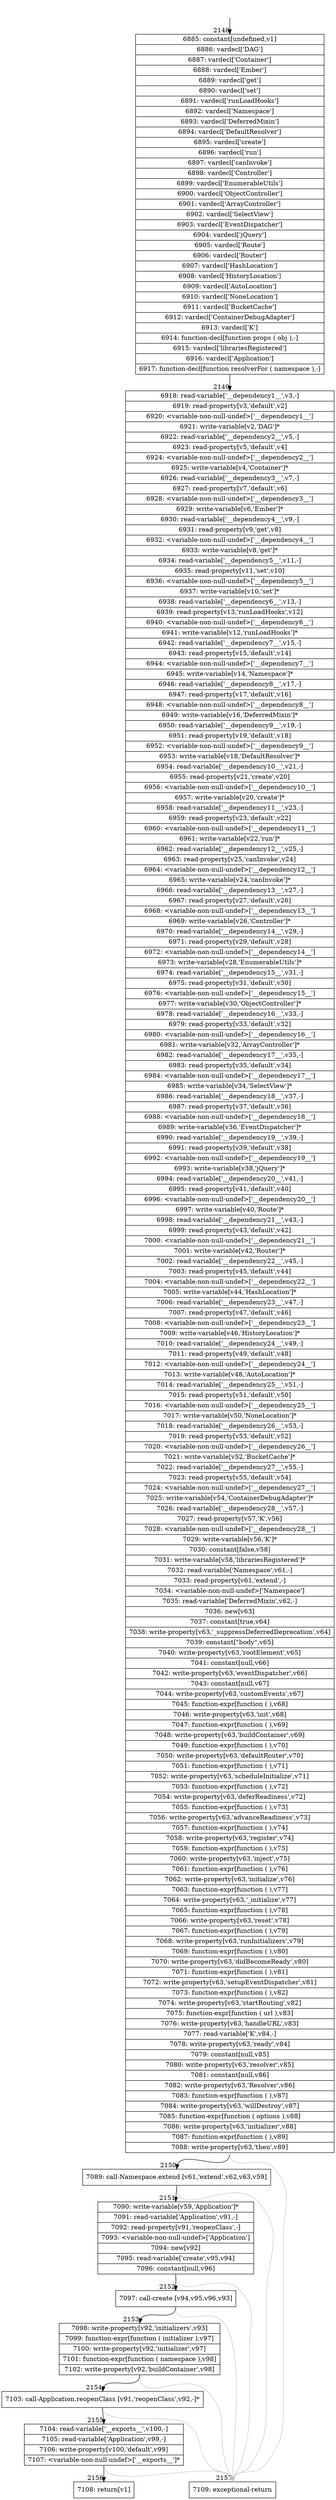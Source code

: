 digraph {
rankdir="TD"
BB_entry134[shape=none,label=""];
BB_entry134 -> BB2148 [tailport=s, headport=n, headlabel="    2148"]
BB2148 [shape=record label="{6885: constant[undefined,v1]|6886: vardecl['DAG']|6887: vardecl['Container']|6888: vardecl['Ember']|6889: vardecl['get']|6890: vardecl['set']|6891: vardecl['runLoadHooks']|6892: vardecl['Namespace']|6893: vardecl['DeferredMixin']|6894: vardecl['DefaultResolver']|6895: vardecl['create']|6896: vardecl['run']|6897: vardecl['canInvoke']|6898: vardecl['Controller']|6899: vardecl['EnumerableUtils']|6900: vardecl['ObjectController']|6901: vardecl['ArrayController']|6902: vardecl['SelectView']|6903: vardecl['EventDispatcher']|6904: vardecl['jQuery']|6905: vardecl['Route']|6906: vardecl['Router']|6907: vardecl['HashLocation']|6908: vardecl['HistoryLocation']|6909: vardecl['AutoLocation']|6910: vardecl['NoneLocation']|6911: vardecl['BucketCache']|6912: vardecl['ContainerDebugAdapter']|6913: vardecl['K']|6914: function-decl[function props ( obj ),-]|6915: vardecl['librariesRegistered']|6916: vardecl['Application']|6917: function-decl[function resolverFor ( namespace ),-]}" ] 
BB2148 -> BB2149 [tailport=s, headport=n, headlabel="      2149"]
BB2149 [shape=record label="{6918: read-variable['__dependency1__',v3,-]|6919: read-property[v3,'default',v2]|6920: \<variable-non-null-undef\>['__dependency1__']|6921: write-variable[v2,'DAG']*|6922: read-variable['__dependency2__',v5,-]|6923: read-property[v5,'default',v4]|6924: \<variable-non-null-undef\>['__dependency2__']|6925: write-variable[v4,'Container']*|6926: read-variable['__dependency3__',v7,-]|6927: read-property[v7,'default',v6]|6928: \<variable-non-null-undef\>['__dependency3__']|6929: write-variable[v6,'Ember']*|6930: read-variable['__dependency4__',v9,-]|6931: read-property[v9,'get',v8]|6932: \<variable-non-null-undef\>['__dependency4__']|6933: write-variable[v8,'get']*|6934: read-variable['__dependency5__',v11,-]|6935: read-property[v11,'set',v10]|6936: \<variable-non-null-undef\>['__dependency5__']|6937: write-variable[v10,'set']*|6938: read-variable['__dependency6__',v13,-]|6939: read-property[v13,'runLoadHooks',v12]|6940: \<variable-non-null-undef\>['__dependency6__']|6941: write-variable[v12,'runLoadHooks']*|6942: read-variable['__dependency7__',v15,-]|6943: read-property[v15,'default',v14]|6944: \<variable-non-null-undef\>['__dependency7__']|6945: write-variable[v14,'Namespace']*|6946: read-variable['__dependency8__',v17,-]|6947: read-property[v17,'default',v16]|6948: \<variable-non-null-undef\>['__dependency8__']|6949: write-variable[v16,'DeferredMixin']*|6950: read-variable['__dependency9__',v19,-]|6951: read-property[v19,'default',v18]|6952: \<variable-non-null-undef\>['__dependency9__']|6953: write-variable[v18,'DefaultResolver']*|6954: read-variable['__dependency10__',v21,-]|6955: read-property[v21,'create',v20]|6956: \<variable-non-null-undef\>['__dependency10__']|6957: write-variable[v20,'create']*|6958: read-variable['__dependency11__',v23,-]|6959: read-property[v23,'default',v22]|6960: \<variable-non-null-undef\>['__dependency11__']|6961: write-variable[v22,'run']*|6962: read-variable['__dependency12__',v25,-]|6963: read-property[v25,'canInvoke',v24]|6964: \<variable-non-null-undef\>['__dependency12__']|6965: write-variable[v24,'canInvoke']*|6966: read-variable['__dependency13__',v27,-]|6967: read-property[v27,'default',v26]|6968: \<variable-non-null-undef\>['__dependency13__']|6969: write-variable[v26,'Controller']*|6970: read-variable['__dependency14__',v29,-]|6971: read-property[v29,'default',v28]|6972: \<variable-non-null-undef\>['__dependency14__']|6973: write-variable[v28,'EnumerableUtils']*|6974: read-variable['__dependency15__',v31,-]|6975: read-property[v31,'default',v30]|6976: \<variable-non-null-undef\>['__dependency15__']|6977: write-variable[v30,'ObjectController']*|6978: read-variable['__dependency16__',v33,-]|6979: read-property[v33,'default',v32]|6980: \<variable-non-null-undef\>['__dependency16__']|6981: write-variable[v32,'ArrayController']*|6982: read-variable['__dependency17__',v35,-]|6983: read-property[v35,'default',v34]|6984: \<variable-non-null-undef\>['__dependency17__']|6985: write-variable[v34,'SelectView']*|6986: read-variable['__dependency18__',v37,-]|6987: read-property[v37,'default',v36]|6988: \<variable-non-null-undef\>['__dependency18__']|6989: write-variable[v36,'EventDispatcher']*|6990: read-variable['__dependency19__',v39,-]|6991: read-property[v39,'default',v38]|6992: \<variable-non-null-undef\>['__dependency19__']|6993: write-variable[v38,'jQuery']*|6994: read-variable['__dependency20__',v41,-]|6995: read-property[v41,'default',v40]|6996: \<variable-non-null-undef\>['__dependency20__']|6997: write-variable[v40,'Route']*|6998: read-variable['__dependency21__',v43,-]|6999: read-property[v43,'default',v42]|7000: \<variable-non-null-undef\>['__dependency21__']|7001: write-variable[v42,'Router']*|7002: read-variable['__dependency22__',v45,-]|7003: read-property[v45,'default',v44]|7004: \<variable-non-null-undef\>['__dependency22__']|7005: write-variable[v44,'HashLocation']*|7006: read-variable['__dependency23__',v47,-]|7007: read-property[v47,'default',v46]|7008: \<variable-non-null-undef\>['__dependency23__']|7009: write-variable[v46,'HistoryLocation']*|7010: read-variable['__dependency24__',v49,-]|7011: read-property[v49,'default',v48]|7012: \<variable-non-null-undef\>['__dependency24__']|7013: write-variable[v48,'AutoLocation']*|7014: read-variable['__dependency25__',v51,-]|7015: read-property[v51,'default',v50]|7016: \<variable-non-null-undef\>['__dependency25__']|7017: write-variable[v50,'NoneLocation']*|7018: read-variable['__dependency26__',v53,-]|7019: read-property[v53,'default',v52]|7020: \<variable-non-null-undef\>['__dependency26__']|7021: write-variable[v52,'BucketCache']*|7022: read-variable['__dependency27__',v55,-]|7023: read-property[v55,'default',v54]|7024: \<variable-non-null-undef\>['__dependency27__']|7025: write-variable[v54,'ContainerDebugAdapter']*|7026: read-variable['__dependency28__',v57,-]|7027: read-property[v57,'K',v56]|7028: \<variable-non-null-undef\>['__dependency28__']|7029: write-variable[v56,'K']*|7030: constant[false,v58]|7031: write-variable[v58,'librariesRegistered']*|7032: read-variable['Namespace',v61,-]|7033: read-property[v61,'extend',-]|7034: \<variable-non-null-undef\>['Namespace']|7035: read-variable['DeferredMixin',v62,-]|7036: new[v63]|7037: constant[true,v64]|7038: write-property[v63,'_suppressDeferredDeprecation',v64]|7039: constant[\"body\",v65]|7040: write-property[v63,'rootElement',v65]|7041: constant[null,v66]|7042: write-property[v63,'eventDispatcher',v66]|7043: constant[null,v67]|7044: write-property[v63,'customEvents',v67]|7045: function-expr[function ( ),v68]|7046: write-property[v63,'init',v68]|7047: function-expr[function ( ),v69]|7048: write-property[v63,'buildContainer',v69]|7049: function-expr[function ( ),v70]|7050: write-property[v63,'defaultRouter',v70]|7051: function-expr[function ( ),v71]|7052: write-property[v63,'scheduleInitialize',v71]|7053: function-expr[function ( ),v72]|7054: write-property[v63,'deferReadiness',v72]|7055: function-expr[function ( ),v73]|7056: write-property[v63,'advanceReadiness',v73]|7057: function-expr[function ( ),v74]|7058: write-property[v63,'register',v74]|7059: function-expr[function ( ),v75]|7060: write-property[v63,'inject',v75]|7061: function-expr[function ( ),v76]|7062: write-property[v63,'initialize',v76]|7063: function-expr[function ( ),v77]|7064: write-property[v63,'_initialize',v77]|7065: function-expr[function ( ),v78]|7066: write-property[v63,'reset',v78]|7067: function-expr[function ( ),v79]|7068: write-property[v63,'runInitializers',v79]|7069: function-expr[function ( ),v80]|7070: write-property[v63,'didBecomeReady',v80]|7071: function-expr[function ( ),v81]|7072: write-property[v63,'setupEventDispatcher',v81]|7073: function-expr[function ( ),v82]|7074: write-property[v63,'startRouting',v82]|7075: function-expr[function ( url ),v83]|7076: write-property[v63,'handleURL',v83]|7077: read-variable['K',v84,-]|7078: write-property[v63,'ready',v84]|7079: constant[null,v85]|7080: write-property[v63,'resolver',v85]|7081: constant[null,v86]|7082: write-property[v63,'Resolver',v86]|7083: function-expr[function ( ),v87]|7084: write-property[v63,'willDestroy',v87]|7085: function-expr[function ( options ),v88]|7086: write-property[v63,'initializer',v88]|7087: function-expr[function ( ),v89]|7088: write-property[v63,'then',v89]}" ] 
BB2149 -> BB2150 [tailport=s, headport=n, headlabel="      2150"]
BB2149 -> BB2157 [tailport=s, headport=n, color=gray, headlabel="      2157"]
BB2150 [shape=record label="{7089: call-Namespace.extend [v61,'extend',v62,v63,v59]}" ] 
BB2150 -> BB2151 [tailport=s, headport=n, headlabel="      2151"]
BB2150 -> BB2157 [tailport=s, headport=n, color=gray]
BB2151 [shape=record label="{7090: write-variable[v59,'Application']*|7091: read-variable['Application',v91,-]|7092: read-property[v91,'reopenClass',-]|7093: \<variable-non-null-undef\>['Application']|7094: new[v92]|7095: read-variable['create',v95,v94]|7096: constant[null,v96]}" ] 
BB2151 -> BB2152 [tailport=s, headport=n, headlabel="      2152"]
BB2151 -> BB2157 [tailport=s, headport=n, color=gray]
BB2152 [shape=record label="{7097: call-create [v94,v95,v96,v93]}" ] 
BB2152 -> BB2153 [tailport=s, headport=n, headlabel="      2153"]
BB2152 -> BB2157 [tailport=s, headport=n, color=gray]
BB2153 [shape=record label="{7098: write-property[v92,'initializers',v93]|7099: function-expr[function ( initializer ),v97]|7100: write-property[v92,'initializer',v97]|7101: function-expr[function ( namespace ),v98]|7102: write-property[v92,'buildContainer',v98]}" ] 
BB2153 -> BB2154 [tailport=s, headport=n, headlabel="      2154"]
BB2153 -> BB2157 [tailport=s, headport=n, color=gray]
BB2154 [shape=record label="{7103: call-Application.reopenClass [v91,'reopenClass',v92,-]*}" ] 
BB2154 -> BB2155 [tailport=s, headport=n, headlabel="      2155"]
BB2154 -> BB2157 [tailport=s, headport=n, color=gray]
BB2155 [shape=record label="{7104: read-variable['__exports__',v100,-]|7105: read-variable['Application',v99,-]|7106: write-property[v100,'default',v99]|7107: \<variable-non-null-undef\>['__exports__']*}" ] 
BB2155 -> BB2156 [tailport=s, headport=n, headlabel="      2156"]
BB2155 -> BB2157 [tailport=s, headport=n, color=gray]
BB2156 [shape=record label="{7108: return[v1]}" ] 
BB2157 [shape=record label="{7109: exceptional-return}" ] 
//#$~ 3493
}
